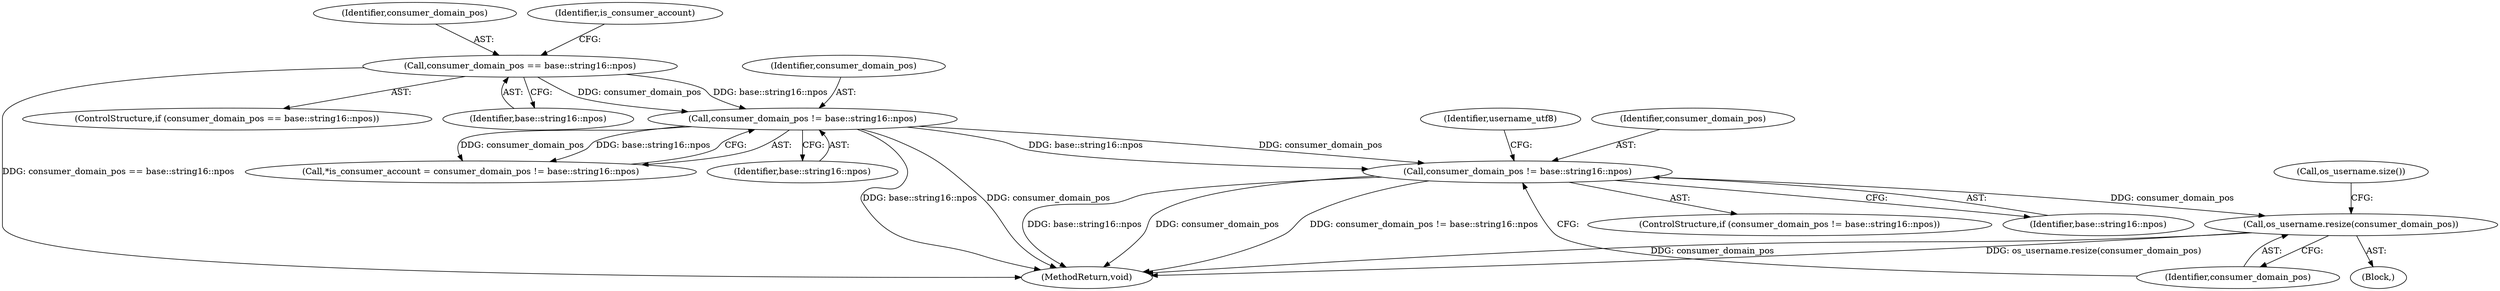 digraph "0_Chrome_2440e872debd68ae7c2a8bf9ddb34df2cce378cd@API" {
"1000195" [label="(Call,consumer_domain_pos != base::string16::npos)"];
"1000136" [label="(Call,consumer_domain_pos != base::string16::npos)"];
"1000130" [label="(Call,consumer_domain_pos == base::string16::npos)"];
"1000199" [label="(Call,os_username.resize(consumer_domain_pos))"];
"1000205" [label="(Identifier,username_utf8)"];
"1000196" [label="(Identifier,consumer_domain_pos)"];
"1000194" [label="(ControlStructure,if (consumer_domain_pos != base::string16::npos))"];
"1000199" [label="(Call,os_username.resize(consumer_domain_pos))"];
"1000130" [label="(Call,consumer_domain_pos == base::string16::npos)"];
"1000131" [label="(Identifier,consumer_domain_pos)"];
"1000135" [label="(Identifier,is_consumer_account)"];
"1000198" [label="(Block,)"];
"1000138" [label="(Identifier,base::string16::npos)"];
"1000197" [label="(Identifier,base::string16::npos)"];
"1000136" [label="(Call,consumer_domain_pos != base::string16::npos)"];
"1000133" [label="(Call,*is_consumer_account = consumer_domain_pos != base::string16::npos)"];
"1000249" [label="(MethodReturn,void)"];
"1000129" [label="(ControlStructure,if (consumer_domain_pos == base::string16::npos))"];
"1000195" [label="(Call,consumer_domain_pos != base::string16::npos)"];
"1000137" [label="(Identifier,consumer_domain_pos)"];
"1000200" [label="(Identifier,consumer_domain_pos)"];
"1000234" [label="(Call,os_username.size())"];
"1000132" [label="(Identifier,base::string16::npos)"];
"1000195" -> "1000194"  [label="AST: "];
"1000195" -> "1000197"  [label="CFG: "];
"1000196" -> "1000195"  [label="AST: "];
"1000197" -> "1000195"  [label="AST: "];
"1000200" -> "1000195"  [label="CFG: "];
"1000205" -> "1000195"  [label="CFG: "];
"1000195" -> "1000249"  [label="DDG: consumer_domain_pos != base::string16::npos"];
"1000195" -> "1000249"  [label="DDG: base::string16::npos"];
"1000195" -> "1000249"  [label="DDG: consumer_domain_pos"];
"1000136" -> "1000195"  [label="DDG: consumer_domain_pos"];
"1000136" -> "1000195"  [label="DDG: base::string16::npos"];
"1000195" -> "1000199"  [label="DDG: consumer_domain_pos"];
"1000136" -> "1000133"  [label="AST: "];
"1000136" -> "1000138"  [label="CFG: "];
"1000137" -> "1000136"  [label="AST: "];
"1000138" -> "1000136"  [label="AST: "];
"1000133" -> "1000136"  [label="CFG: "];
"1000136" -> "1000249"  [label="DDG: base::string16::npos"];
"1000136" -> "1000249"  [label="DDG: consumer_domain_pos"];
"1000136" -> "1000133"  [label="DDG: consumer_domain_pos"];
"1000136" -> "1000133"  [label="DDG: base::string16::npos"];
"1000130" -> "1000136"  [label="DDG: consumer_domain_pos"];
"1000130" -> "1000136"  [label="DDG: base::string16::npos"];
"1000130" -> "1000129"  [label="AST: "];
"1000130" -> "1000132"  [label="CFG: "];
"1000131" -> "1000130"  [label="AST: "];
"1000132" -> "1000130"  [label="AST: "];
"1000135" -> "1000130"  [label="CFG: "];
"1000130" -> "1000249"  [label="DDG: consumer_domain_pos == base::string16::npos"];
"1000199" -> "1000198"  [label="AST: "];
"1000199" -> "1000200"  [label="CFG: "];
"1000200" -> "1000199"  [label="AST: "];
"1000234" -> "1000199"  [label="CFG: "];
"1000199" -> "1000249"  [label="DDG: consumer_domain_pos"];
"1000199" -> "1000249"  [label="DDG: os_username.resize(consumer_domain_pos)"];
}
